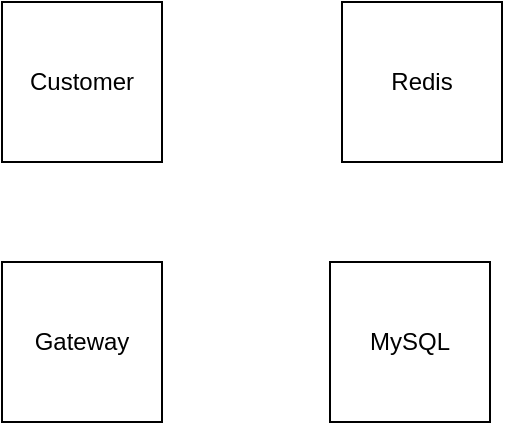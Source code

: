 <mxfile version="15.3.0" type="github">
  <diagram id="ZKrMbRKxak68Y46IzmFc" name="Page-1">
    <mxGraphModel dx="664" dy="523" grid="1" gridSize="10" guides="1" tooltips="1" connect="1" arrows="1" fold="1" page="1" pageScale="1" pageWidth="827" pageHeight="1169" math="0" shadow="0">
      <root>
        <mxCell id="0" />
        <mxCell id="1" parent="0" />
        <mxCell id="zqp2XvpYybinFvGAyIZb-1" value="Redis" style="whiteSpace=wrap;html=1;aspect=fixed;" vertex="1" parent="1">
          <mxGeometry x="340" y="130" width="80" height="80" as="geometry" />
        </mxCell>
        <mxCell id="zqp2XvpYybinFvGAyIZb-3" value="Customer" style="whiteSpace=wrap;html=1;aspect=fixed;" vertex="1" parent="1">
          <mxGeometry x="170" y="130" width="80" height="80" as="geometry" />
        </mxCell>
        <mxCell id="zqp2XvpYybinFvGAyIZb-5" value="MySQL" style="whiteSpace=wrap;html=1;aspect=fixed;" vertex="1" parent="1">
          <mxGeometry x="334" y="260" width="80" height="80" as="geometry" />
        </mxCell>
        <mxCell id="zqp2XvpYybinFvGAyIZb-6" value="Gateway" style="whiteSpace=wrap;html=1;aspect=fixed;" vertex="1" parent="1">
          <mxGeometry x="170" y="260" width="80" height="80" as="geometry" />
        </mxCell>
      </root>
    </mxGraphModel>
  </diagram>
</mxfile>
